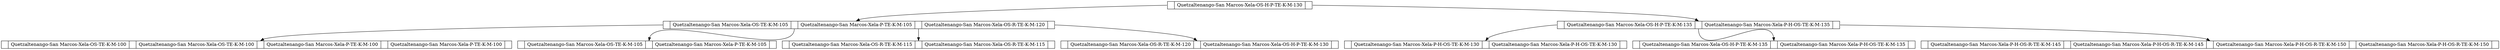 digraph g {
node [shape = record,height=.1];
node0[label = "<f0> |<f1> Quetzaltenango-San Marcos-Xela-OS-H-P-TE-K-M-130|<f2> "];
node1[label = "<f0> |<f1> Quetzaltenango-San Marcos-Xela-OS-TE-K-M-105|<f2> |<f3> Quetzaltenango-San Marcos-Xela-P-TE-K-M-105|<f4> |<f5> Quetzaltenango-San Marcos-Xela-OS-R-TE-K-M-120|<f6> "];
node2[label = "<f0> |<f1> Quetzaltenango-San Marcos-Xela-OS-TE-K-M-100|<f2> |<f3> Quetzaltenango-San Marcos-Xela-OS-TE-K-M-100|<f4> |<f5> Quetzaltenango-San Marcos-Xela-P-TE-K-M-100|<f6> |<f7> Quetzaltenango-San Marcos-Xela-P-TE-K-M-100|<f8> "];
node3[label = "<f0> |<f1> Quetzaltenango-San Marcos-Xela-OS-TE-K-M-105|<f2> |<f3> Quetzaltenango-San Marcos-Xela-P-TE-K-M-105|<f4> "];
node4[label = "<f0> |<f1> Quetzaltenango-San Marcos-Xela-OS-R-TE-K-M-115|<f2> |<f3> Quetzaltenango-San Marcos-Xela-OS-R-TE-K-M-115|<f4> "];
node5[label = "<f0> |<f1> Quetzaltenango-San Marcos-Xela-OS-R-TE-K-M-120|<f2> |<f3> Quetzaltenango-San Marcos-Xela-OS-H-P-TE-K-M-130|<f4> "];
"node1":f0 -> "node2":f4;
"node1":f2 -> "node3":f2;
"node1":f4 -> "node4":f2;
"node1":f6 -> "node5":f2;
node6[label = "<f0> |<f1> Quetzaltenango-San Marcos-Xela-OS-H-P-TE-K-M-135|<f2> |<f3> Quetzaltenango-San Marcos-Xela-P-H-OS-TE-K-M-135|<f4> "];
node7[label = "<f0> |<f1> Quetzaltenango-San Marcos-Xela-P-H-OS-TE-K-M-130|<f2> |<f3> Quetzaltenango-San Marcos-Xela-P-H-OS-TE-K-M-130|<f4> "];
node8[label = "<f0> |<f1> Quetzaltenango-San Marcos-Xela-OS-H-P-TE-K-M-135|<f2> |<f3> Quetzaltenango-San Marcos-Xela-P-H-OS-TE-K-M-135|<f4> "];
node9[label = "<f0> |<f1> Quetzaltenango-San Marcos-Xela-P-H-OS-R-TE-K-M-145|<f2> |<f3> Quetzaltenango-San Marcos-Xela-P-H-OS-R-TE-K-M-145|<f4> |<f5> Quetzaltenango-San Marcos-Xela-P-H-OS-R-TE-K-M-150|<f6> |<f7> Quetzaltenango-San Marcos-Xela-P-H-OS-R-TE-K-M-150|<f8> "];
"node6":f0 -> "node7":f2;
"node6":f2 -> "node8":f2;
"node6":f4 -> "node9":f4;
"node0":f0 -> "node1":f3;
"node0":f2 -> "node6":f2;
}